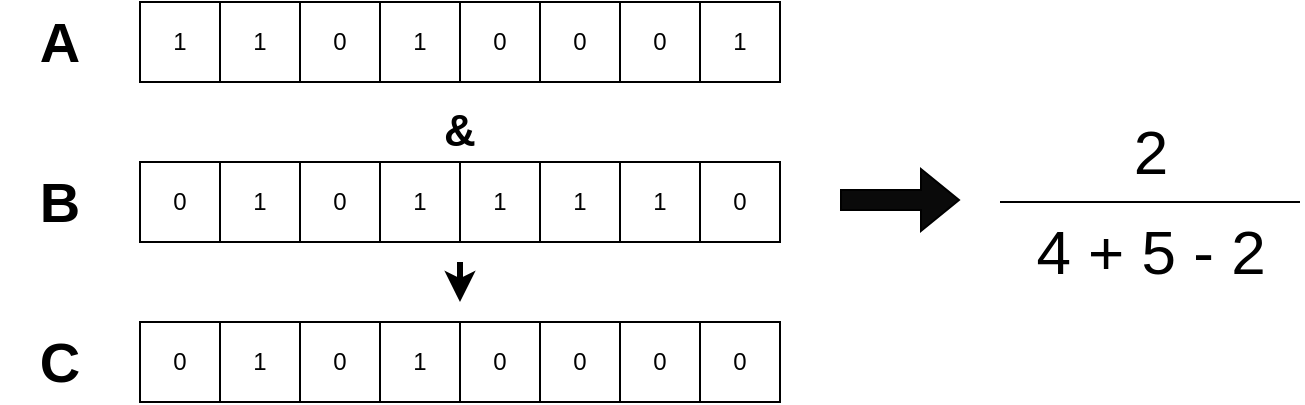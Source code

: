 <mxfile version="24.7.17">
  <diagram name="Page-1" id="Xjt6cXiGwvYDedJ20Mdg">
    <mxGraphModel dx="1407" dy="586" grid="1" gridSize="10" guides="1" tooltips="1" connect="1" arrows="1" fold="1" page="1" pageScale="1" pageWidth="850" pageHeight="1100" math="0" shadow="0">
      <root>
        <mxCell id="0" />
        <mxCell id="1" parent="0" />
        <mxCell id="U9SgxEm3qy0Sk-JYPfng-10" value="1" style="rounded=0;whiteSpace=wrap;html=1;" parent="1" vertex="1">
          <mxGeometry x="120" y="240" width="40" height="40" as="geometry" />
        </mxCell>
        <mxCell id="U9SgxEm3qy0Sk-JYPfng-11" value="1" style="rounded=0;whiteSpace=wrap;html=1;" parent="1" vertex="1">
          <mxGeometry x="160" y="240" width="40" height="40" as="geometry" />
        </mxCell>
        <mxCell id="U9SgxEm3qy0Sk-JYPfng-12" value="0" style="rounded=0;whiteSpace=wrap;html=1;" parent="1" vertex="1">
          <mxGeometry x="200" y="240" width="40" height="40" as="geometry" />
        </mxCell>
        <mxCell id="U9SgxEm3qy0Sk-JYPfng-13" value="1" style="rounded=0;whiteSpace=wrap;html=1;" parent="1" vertex="1">
          <mxGeometry x="240" y="240" width="40" height="40" as="geometry" />
        </mxCell>
        <mxCell id="U9SgxEm3qy0Sk-JYPfng-14" value="0" style="rounded=0;whiteSpace=wrap;html=1;" parent="1" vertex="1">
          <mxGeometry x="280" y="240" width="40" height="40" as="geometry" />
        </mxCell>
        <mxCell id="U9SgxEm3qy0Sk-JYPfng-15" value="0" style="rounded=0;whiteSpace=wrap;html=1;" parent="1" vertex="1">
          <mxGeometry x="320" y="240" width="40" height="40" as="geometry" />
        </mxCell>
        <mxCell id="U9SgxEm3qy0Sk-JYPfng-16" value="0" style="rounded=0;whiteSpace=wrap;html=1;" parent="1" vertex="1">
          <mxGeometry x="360" y="240" width="40" height="40" as="geometry" />
        </mxCell>
        <mxCell id="U9SgxEm3qy0Sk-JYPfng-17" value="1" style="rounded=0;whiteSpace=wrap;html=1;" parent="1" vertex="1">
          <mxGeometry x="400" y="240" width="40" height="40" as="geometry" />
        </mxCell>
        <mxCell id="U9SgxEm3qy0Sk-JYPfng-18" value="0" style="rounded=0;whiteSpace=wrap;html=1;" parent="1" vertex="1">
          <mxGeometry x="120" y="320" width="40" height="40" as="geometry" />
        </mxCell>
        <mxCell id="U9SgxEm3qy0Sk-JYPfng-19" value="1" style="rounded=0;whiteSpace=wrap;html=1;" parent="1" vertex="1">
          <mxGeometry x="160" y="320" width="40" height="40" as="geometry" />
        </mxCell>
        <mxCell id="U9SgxEm3qy0Sk-JYPfng-20" value="0" style="rounded=0;whiteSpace=wrap;html=1;" parent="1" vertex="1">
          <mxGeometry x="200" y="320" width="40" height="40" as="geometry" />
        </mxCell>
        <mxCell id="U9SgxEm3qy0Sk-JYPfng-21" value="1" style="rounded=0;whiteSpace=wrap;html=1;" parent="1" vertex="1">
          <mxGeometry x="240" y="320" width="40" height="40" as="geometry" />
        </mxCell>
        <mxCell id="U9SgxEm3qy0Sk-JYPfng-22" value="1" style="rounded=0;whiteSpace=wrap;html=1;" parent="1" vertex="1">
          <mxGeometry x="280" y="320" width="40" height="40" as="geometry" />
        </mxCell>
        <mxCell id="U9SgxEm3qy0Sk-JYPfng-23" value="1" style="rounded=0;whiteSpace=wrap;html=1;" parent="1" vertex="1">
          <mxGeometry x="320" y="320" width="40" height="40" as="geometry" />
        </mxCell>
        <mxCell id="U9SgxEm3qy0Sk-JYPfng-24" value="1" style="rounded=0;whiteSpace=wrap;html=1;" parent="1" vertex="1">
          <mxGeometry x="360" y="320" width="40" height="40" as="geometry" />
        </mxCell>
        <mxCell id="U9SgxEm3qy0Sk-JYPfng-25" value="0" style="rounded=0;whiteSpace=wrap;html=1;" parent="1" vertex="1">
          <mxGeometry x="400" y="320" width="40" height="40" as="geometry" />
        </mxCell>
        <mxCell id="U9SgxEm3qy0Sk-JYPfng-26" value="0" style="rounded=0;whiteSpace=wrap;html=1;" parent="1" vertex="1">
          <mxGeometry x="120" y="400" width="40" height="40" as="geometry" />
        </mxCell>
        <mxCell id="U9SgxEm3qy0Sk-JYPfng-27" value="1" style="rounded=0;whiteSpace=wrap;html=1;" parent="1" vertex="1">
          <mxGeometry x="160" y="400" width="40" height="40" as="geometry" />
        </mxCell>
        <mxCell id="U9SgxEm3qy0Sk-JYPfng-28" value="0" style="rounded=0;whiteSpace=wrap;html=1;" parent="1" vertex="1">
          <mxGeometry x="200" y="400" width="40" height="40" as="geometry" />
        </mxCell>
        <mxCell id="U9SgxEm3qy0Sk-JYPfng-29" value="1" style="rounded=0;whiteSpace=wrap;html=1;" parent="1" vertex="1">
          <mxGeometry x="240" y="400" width="40" height="40" as="geometry" />
        </mxCell>
        <mxCell id="U9SgxEm3qy0Sk-JYPfng-30" value="0" style="rounded=0;whiteSpace=wrap;html=1;" parent="1" vertex="1">
          <mxGeometry x="280" y="400" width="40" height="40" as="geometry" />
        </mxCell>
        <mxCell id="U9SgxEm3qy0Sk-JYPfng-31" value="0" style="rounded=0;whiteSpace=wrap;html=1;" parent="1" vertex="1">
          <mxGeometry x="320" y="400" width="40" height="40" as="geometry" />
        </mxCell>
        <mxCell id="U9SgxEm3qy0Sk-JYPfng-32" value="0" style="rounded=0;whiteSpace=wrap;html=1;" parent="1" vertex="1">
          <mxGeometry x="360" y="400" width="40" height="40" as="geometry" />
        </mxCell>
        <mxCell id="U9SgxEm3qy0Sk-JYPfng-33" value="0" style="rounded=0;whiteSpace=wrap;html=1;" parent="1" vertex="1">
          <mxGeometry x="400" y="400" width="40" height="40" as="geometry" />
        </mxCell>
        <mxCell id="U9SgxEm3qy0Sk-JYPfng-34" value="&lt;font style=&quot;font-size: 22px;&quot;&gt;&lt;b&gt;&amp;amp;&lt;/b&gt;&lt;/font&gt;" style="text;html=1;align=center;verticalAlign=middle;whiteSpace=wrap;rounded=0;" parent="1" vertex="1">
          <mxGeometry x="250" y="290" width="60" height="30" as="geometry" />
        </mxCell>
        <mxCell id="U9SgxEm3qy0Sk-JYPfng-35" value="" style="endArrow=classic;html=1;rounded=0;strokeWidth=3;" parent="1" edge="1">
          <mxGeometry width="50" height="50" relative="1" as="geometry">
            <mxPoint x="280" y="370" as="sourcePoint" />
            <mxPoint x="280" y="390" as="targetPoint" />
          </mxGeometry>
        </mxCell>
        <mxCell id="U9SgxEm3qy0Sk-JYPfng-37" value="" style="shape=flexArrow;endArrow=classic;html=1;rounded=0;fillColor=#0A0A0A;" parent="1" edge="1">
          <mxGeometry width="50" height="50" relative="1" as="geometry">
            <mxPoint x="470" y="339" as="sourcePoint" />
            <mxPoint x="530" y="339" as="targetPoint" />
          </mxGeometry>
        </mxCell>
        <mxCell id="U9SgxEm3qy0Sk-JYPfng-38" value="&lt;font style=&quot;font-size: 31px;&quot;&gt;4 + 5 - 2&lt;/font&gt;" style="text;html=1;align=center;verticalAlign=middle;resizable=0;points=[];autosize=1;strokeColor=none;fillColor=none;" parent="1" vertex="1">
          <mxGeometry x="555" y="340" width="140" height="50" as="geometry" />
        </mxCell>
        <mxCell id="U9SgxEm3qy0Sk-JYPfng-39" value="" style="endArrow=none;html=1;rounded=0;" parent="1" edge="1">
          <mxGeometry width="50" height="50" relative="1" as="geometry">
            <mxPoint x="550" y="340" as="sourcePoint" />
            <mxPoint x="700" y="340" as="targetPoint" />
          </mxGeometry>
        </mxCell>
        <mxCell id="U9SgxEm3qy0Sk-JYPfng-40" value="&lt;font style=&quot;font-size: 31px;&quot;&gt;2&lt;/font&gt;" style="text;html=1;align=center;verticalAlign=middle;whiteSpace=wrap;rounded=0;" parent="1" vertex="1">
          <mxGeometry x="572.5" y="300" width="105" height="30" as="geometry" />
        </mxCell>
        <mxCell id="22PK124ZJLujhWnITDz3-1" value="&lt;b&gt;&lt;font style=&quot;font-size: 28px;&quot;&gt;A&lt;/font&gt;&lt;/b&gt;" style="text;html=1;align=center;verticalAlign=middle;whiteSpace=wrap;rounded=0;" vertex="1" parent="1">
          <mxGeometry x="50" y="245" width="60" height="30" as="geometry" />
        </mxCell>
        <mxCell id="22PK124ZJLujhWnITDz3-2" value="&lt;b&gt;&lt;font style=&quot;font-size: 28px;&quot;&gt;B&lt;/font&gt;&lt;/b&gt;" style="text;html=1;align=center;verticalAlign=middle;whiteSpace=wrap;rounded=0;" vertex="1" parent="1">
          <mxGeometry x="50" y="325" width="60" height="30" as="geometry" />
        </mxCell>
        <mxCell id="22PK124ZJLujhWnITDz3-3" value="&lt;b&gt;&lt;font style=&quot;font-size: 28px;&quot;&gt;C&lt;/font&gt;&lt;/b&gt;" style="text;html=1;align=center;verticalAlign=middle;whiteSpace=wrap;rounded=0;" vertex="1" parent="1">
          <mxGeometry x="50" y="405" width="60" height="30" as="geometry" />
        </mxCell>
      </root>
    </mxGraphModel>
  </diagram>
</mxfile>
